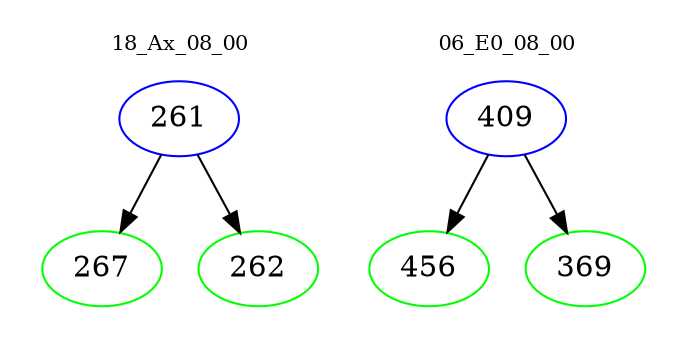 digraph{
subgraph cluster_0 {
color = white
label = "18_Ax_08_00";
fontsize=10;
T0_261 [label="261", color="blue"]
T0_261 -> T0_267 [color="black"]
T0_267 [label="267", color="green"]
T0_261 -> T0_262 [color="black"]
T0_262 [label="262", color="green"]
}
subgraph cluster_1 {
color = white
label = "06_E0_08_00";
fontsize=10;
T1_409 [label="409", color="blue"]
T1_409 -> T1_456 [color="black"]
T1_456 [label="456", color="green"]
T1_409 -> T1_369 [color="black"]
T1_369 [label="369", color="green"]
}
}
